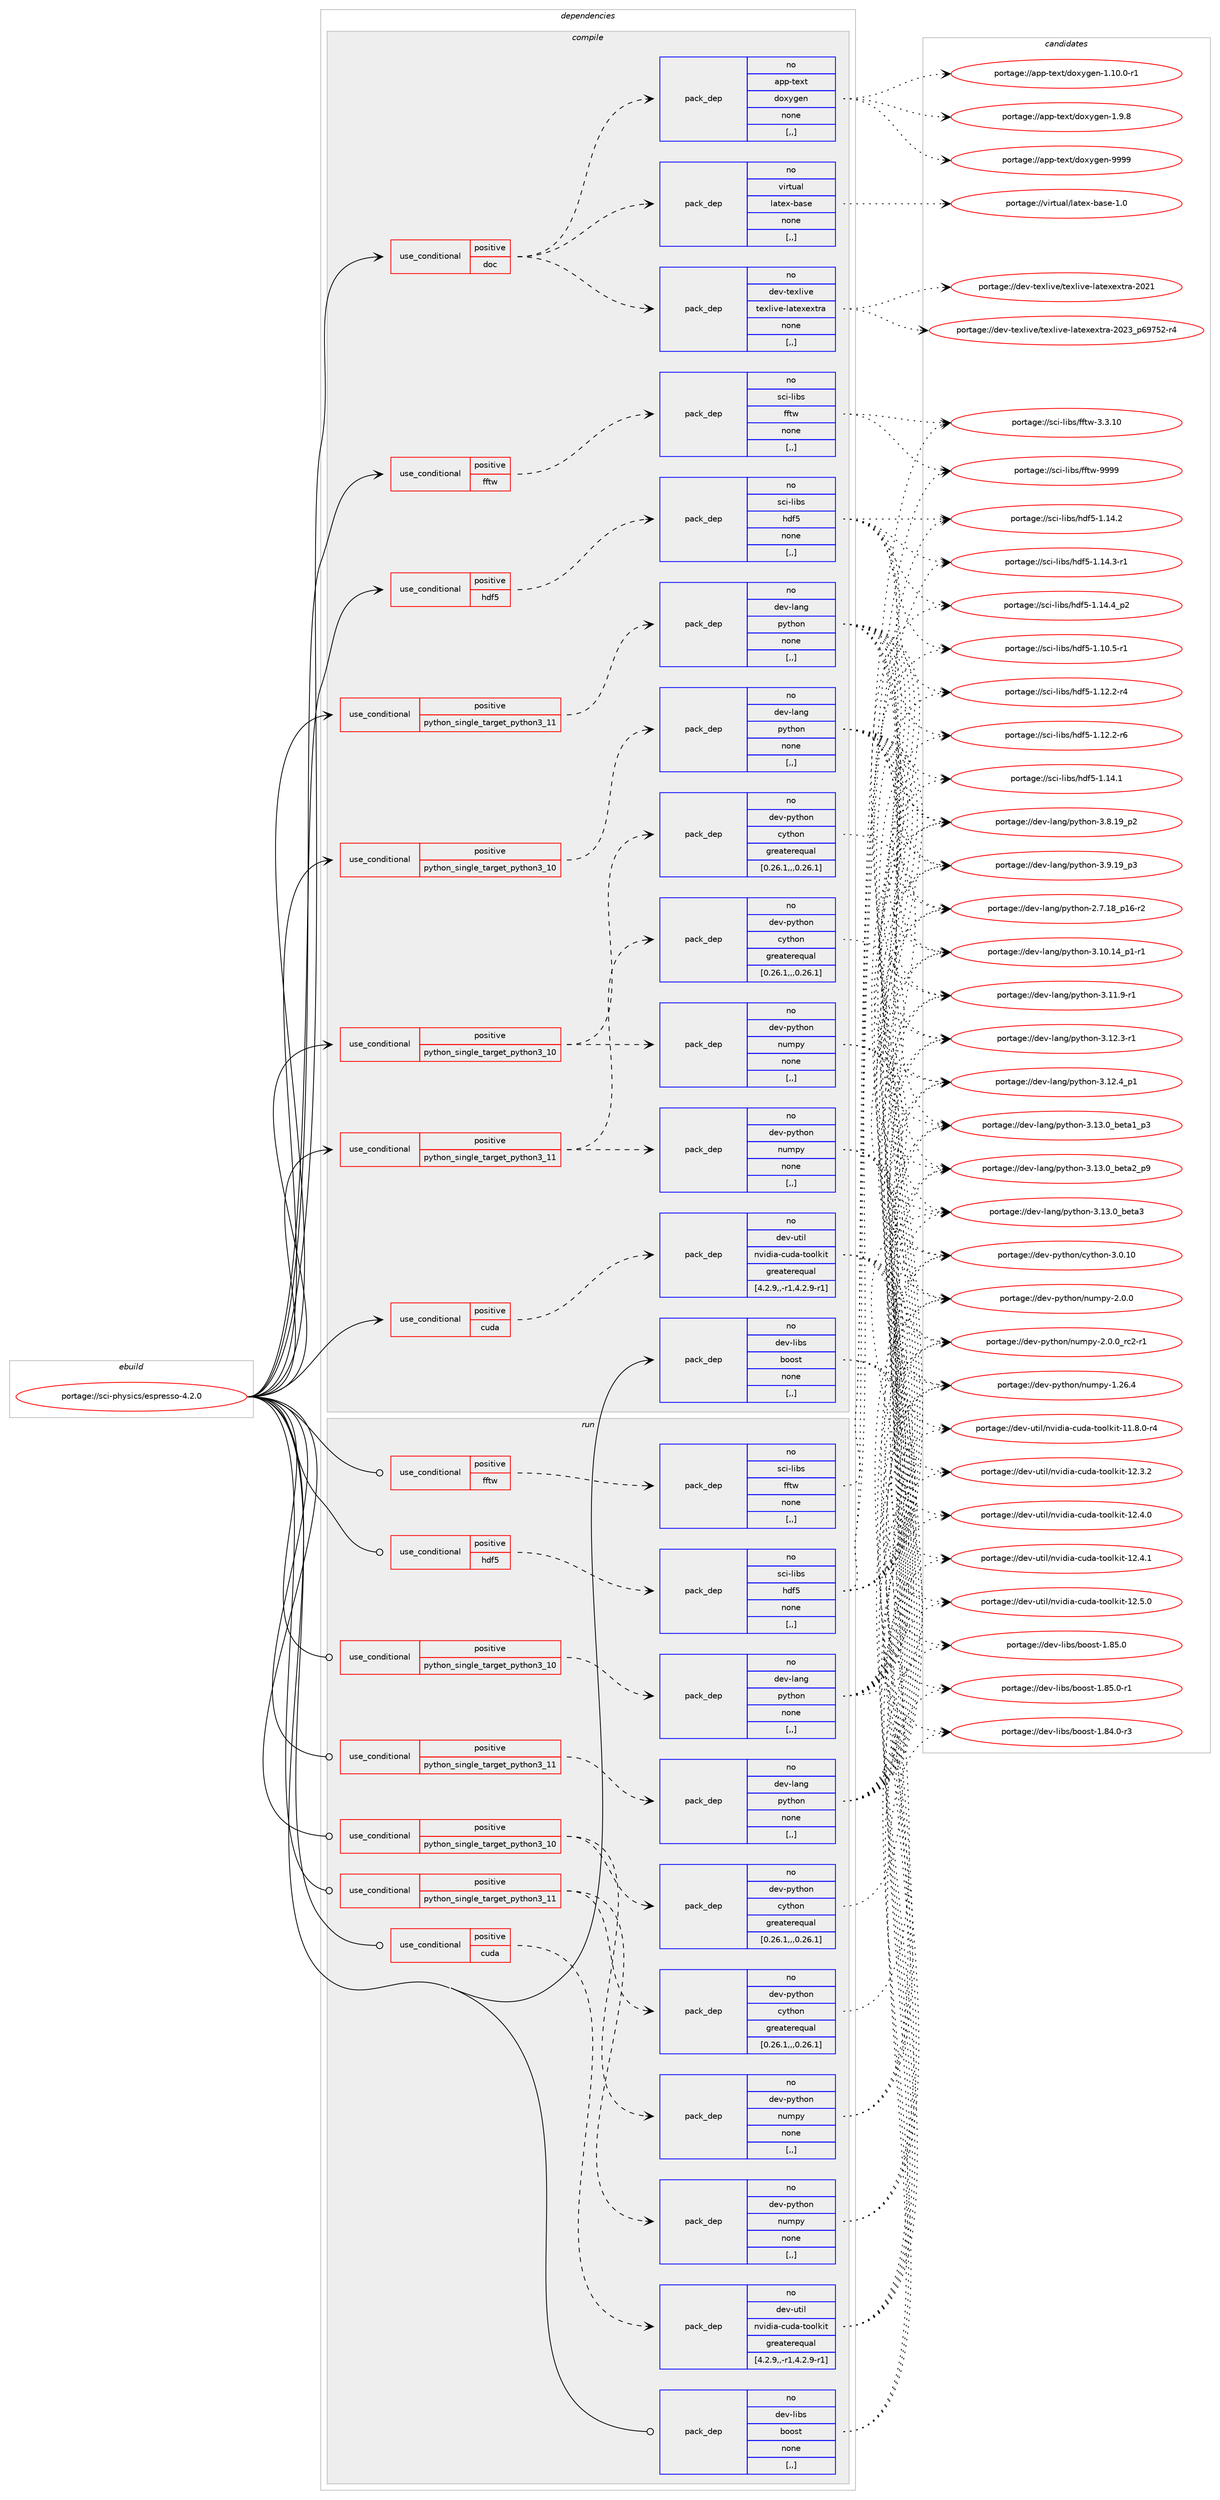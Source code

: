 digraph prolog {

# *************
# Graph options
# *************

newrank=true;
concentrate=true;
compound=true;
graph [rankdir=LR,fontname=Helvetica,fontsize=10,ranksep=1.5];#, ranksep=2.5, nodesep=0.2];
edge  [arrowhead=vee];
node  [fontname=Helvetica,fontsize=10];

# **********
# The ebuild
# **********

subgraph cluster_leftcol {
color=gray;
rank=same;
label=<<i>ebuild</i>>;
id [label="portage://sci-physics/espresso-4.2.0", color=red, width=4, href="../sci-physics/espresso-4.2.0.svg"];
}

# ****************
# The dependencies
# ****************

subgraph cluster_midcol {
color=gray;
label=<<i>dependencies</i>>;
subgraph cluster_compile {
fillcolor="#eeeeee";
style=filled;
label=<<i>compile</i>>;
subgraph cond106112 {
dependency400638 [label=<<TABLE BORDER="0" CELLBORDER="1" CELLSPACING="0" CELLPADDING="4"><TR><TD ROWSPAN="3" CELLPADDING="10">use_conditional</TD></TR><TR><TD>positive</TD></TR><TR><TD>cuda</TD></TR></TABLE>>, shape=none, color=red];
subgraph pack291692 {
dependency400639 [label=<<TABLE BORDER="0" CELLBORDER="1" CELLSPACING="0" CELLPADDING="4" WIDTH="220"><TR><TD ROWSPAN="6" CELLPADDING="30">pack_dep</TD></TR><TR><TD WIDTH="110">no</TD></TR><TR><TD>dev-util</TD></TR><TR><TD>nvidia-cuda-toolkit</TD></TR><TR><TD>greaterequal</TD></TR><TR><TD>[4.2.9,,-r1,4.2.9-r1]</TD></TR></TABLE>>, shape=none, color=blue];
}
dependency400638:e -> dependency400639:w [weight=20,style="dashed",arrowhead="vee"];
}
id:e -> dependency400638:w [weight=20,style="solid",arrowhead="vee"];
subgraph cond106113 {
dependency400640 [label=<<TABLE BORDER="0" CELLBORDER="1" CELLSPACING="0" CELLPADDING="4"><TR><TD ROWSPAN="3" CELLPADDING="10">use_conditional</TD></TR><TR><TD>positive</TD></TR><TR><TD>doc</TD></TR></TABLE>>, shape=none, color=red];
subgraph pack291693 {
dependency400641 [label=<<TABLE BORDER="0" CELLBORDER="1" CELLSPACING="0" CELLPADDING="4" WIDTH="220"><TR><TD ROWSPAN="6" CELLPADDING="30">pack_dep</TD></TR><TR><TD WIDTH="110">no</TD></TR><TR><TD>app-text</TD></TR><TR><TD>doxygen</TD></TR><TR><TD>none</TD></TR><TR><TD>[,,]</TD></TR></TABLE>>, shape=none, color=blue];
}
dependency400640:e -> dependency400641:w [weight=20,style="dashed",arrowhead="vee"];
subgraph pack291694 {
dependency400642 [label=<<TABLE BORDER="0" CELLBORDER="1" CELLSPACING="0" CELLPADDING="4" WIDTH="220"><TR><TD ROWSPAN="6" CELLPADDING="30">pack_dep</TD></TR><TR><TD WIDTH="110">no</TD></TR><TR><TD>dev-texlive</TD></TR><TR><TD>texlive-latexextra</TD></TR><TR><TD>none</TD></TR><TR><TD>[,,]</TD></TR></TABLE>>, shape=none, color=blue];
}
dependency400640:e -> dependency400642:w [weight=20,style="dashed",arrowhead="vee"];
subgraph pack291695 {
dependency400643 [label=<<TABLE BORDER="0" CELLBORDER="1" CELLSPACING="0" CELLPADDING="4" WIDTH="220"><TR><TD ROWSPAN="6" CELLPADDING="30">pack_dep</TD></TR><TR><TD WIDTH="110">no</TD></TR><TR><TD>virtual</TD></TR><TR><TD>latex-base</TD></TR><TR><TD>none</TD></TR><TR><TD>[,,]</TD></TR></TABLE>>, shape=none, color=blue];
}
dependency400640:e -> dependency400643:w [weight=20,style="dashed",arrowhead="vee"];
}
id:e -> dependency400640:w [weight=20,style="solid",arrowhead="vee"];
subgraph cond106114 {
dependency400644 [label=<<TABLE BORDER="0" CELLBORDER="1" CELLSPACING="0" CELLPADDING="4"><TR><TD ROWSPAN="3" CELLPADDING="10">use_conditional</TD></TR><TR><TD>positive</TD></TR><TR><TD>fftw</TD></TR></TABLE>>, shape=none, color=red];
subgraph pack291696 {
dependency400645 [label=<<TABLE BORDER="0" CELLBORDER="1" CELLSPACING="0" CELLPADDING="4" WIDTH="220"><TR><TD ROWSPAN="6" CELLPADDING="30">pack_dep</TD></TR><TR><TD WIDTH="110">no</TD></TR><TR><TD>sci-libs</TD></TR><TR><TD>fftw</TD></TR><TR><TD>none</TD></TR><TR><TD>[,,]</TD></TR></TABLE>>, shape=none, color=blue];
}
dependency400644:e -> dependency400645:w [weight=20,style="dashed",arrowhead="vee"];
}
id:e -> dependency400644:w [weight=20,style="solid",arrowhead="vee"];
subgraph cond106115 {
dependency400646 [label=<<TABLE BORDER="0" CELLBORDER="1" CELLSPACING="0" CELLPADDING="4"><TR><TD ROWSPAN="3" CELLPADDING="10">use_conditional</TD></TR><TR><TD>positive</TD></TR><TR><TD>hdf5</TD></TR></TABLE>>, shape=none, color=red];
subgraph pack291697 {
dependency400647 [label=<<TABLE BORDER="0" CELLBORDER="1" CELLSPACING="0" CELLPADDING="4" WIDTH="220"><TR><TD ROWSPAN="6" CELLPADDING="30">pack_dep</TD></TR><TR><TD WIDTH="110">no</TD></TR><TR><TD>sci-libs</TD></TR><TR><TD>hdf5</TD></TR><TR><TD>none</TD></TR><TR><TD>[,,]</TD></TR></TABLE>>, shape=none, color=blue];
}
dependency400646:e -> dependency400647:w [weight=20,style="dashed",arrowhead="vee"];
}
id:e -> dependency400646:w [weight=20,style="solid",arrowhead="vee"];
subgraph cond106116 {
dependency400648 [label=<<TABLE BORDER="0" CELLBORDER="1" CELLSPACING="0" CELLPADDING="4"><TR><TD ROWSPAN="3" CELLPADDING="10">use_conditional</TD></TR><TR><TD>positive</TD></TR><TR><TD>python_single_target_python3_10</TD></TR></TABLE>>, shape=none, color=red];
subgraph pack291698 {
dependency400649 [label=<<TABLE BORDER="0" CELLBORDER="1" CELLSPACING="0" CELLPADDING="4" WIDTH="220"><TR><TD ROWSPAN="6" CELLPADDING="30">pack_dep</TD></TR><TR><TD WIDTH="110">no</TD></TR><TR><TD>dev-lang</TD></TR><TR><TD>python</TD></TR><TR><TD>none</TD></TR><TR><TD>[,,]</TD></TR></TABLE>>, shape=none, color=blue];
}
dependency400648:e -> dependency400649:w [weight=20,style="dashed",arrowhead="vee"];
}
id:e -> dependency400648:w [weight=20,style="solid",arrowhead="vee"];
subgraph cond106117 {
dependency400650 [label=<<TABLE BORDER="0" CELLBORDER="1" CELLSPACING="0" CELLPADDING="4"><TR><TD ROWSPAN="3" CELLPADDING="10">use_conditional</TD></TR><TR><TD>positive</TD></TR><TR><TD>python_single_target_python3_10</TD></TR></TABLE>>, shape=none, color=red];
subgraph pack291699 {
dependency400651 [label=<<TABLE BORDER="0" CELLBORDER="1" CELLSPACING="0" CELLPADDING="4" WIDTH="220"><TR><TD ROWSPAN="6" CELLPADDING="30">pack_dep</TD></TR><TR><TD WIDTH="110">no</TD></TR><TR><TD>dev-python</TD></TR><TR><TD>cython</TD></TR><TR><TD>greaterequal</TD></TR><TR><TD>[0.26.1,,,0.26.1]</TD></TR></TABLE>>, shape=none, color=blue];
}
dependency400650:e -> dependency400651:w [weight=20,style="dashed",arrowhead="vee"];
subgraph pack291700 {
dependency400652 [label=<<TABLE BORDER="0" CELLBORDER="1" CELLSPACING="0" CELLPADDING="4" WIDTH="220"><TR><TD ROWSPAN="6" CELLPADDING="30">pack_dep</TD></TR><TR><TD WIDTH="110">no</TD></TR><TR><TD>dev-python</TD></TR><TR><TD>numpy</TD></TR><TR><TD>none</TD></TR><TR><TD>[,,]</TD></TR></TABLE>>, shape=none, color=blue];
}
dependency400650:e -> dependency400652:w [weight=20,style="dashed",arrowhead="vee"];
}
id:e -> dependency400650:w [weight=20,style="solid",arrowhead="vee"];
subgraph cond106118 {
dependency400653 [label=<<TABLE BORDER="0" CELLBORDER="1" CELLSPACING="0" CELLPADDING="4"><TR><TD ROWSPAN="3" CELLPADDING="10">use_conditional</TD></TR><TR><TD>positive</TD></TR><TR><TD>python_single_target_python3_11</TD></TR></TABLE>>, shape=none, color=red];
subgraph pack291701 {
dependency400654 [label=<<TABLE BORDER="0" CELLBORDER="1" CELLSPACING="0" CELLPADDING="4" WIDTH="220"><TR><TD ROWSPAN="6" CELLPADDING="30">pack_dep</TD></TR><TR><TD WIDTH="110">no</TD></TR><TR><TD>dev-lang</TD></TR><TR><TD>python</TD></TR><TR><TD>none</TD></TR><TR><TD>[,,]</TD></TR></TABLE>>, shape=none, color=blue];
}
dependency400653:e -> dependency400654:w [weight=20,style="dashed",arrowhead="vee"];
}
id:e -> dependency400653:w [weight=20,style="solid",arrowhead="vee"];
subgraph cond106119 {
dependency400655 [label=<<TABLE BORDER="0" CELLBORDER="1" CELLSPACING="0" CELLPADDING="4"><TR><TD ROWSPAN="3" CELLPADDING="10">use_conditional</TD></TR><TR><TD>positive</TD></TR><TR><TD>python_single_target_python3_11</TD></TR></TABLE>>, shape=none, color=red];
subgraph pack291702 {
dependency400656 [label=<<TABLE BORDER="0" CELLBORDER="1" CELLSPACING="0" CELLPADDING="4" WIDTH="220"><TR><TD ROWSPAN="6" CELLPADDING="30">pack_dep</TD></TR><TR><TD WIDTH="110">no</TD></TR><TR><TD>dev-python</TD></TR><TR><TD>cython</TD></TR><TR><TD>greaterequal</TD></TR><TR><TD>[0.26.1,,,0.26.1]</TD></TR></TABLE>>, shape=none, color=blue];
}
dependency400655:e -> dependency400656:w [weight=20,style="dashed",arrowhead="vee"];
subgraph pack291703 {
dependency400657 [label=<<TABLE BORDER="0" CELLBORDER="1" CELLSPACING="0" CELLPADDING="4" WIDTH="220"><TR><TD ROWSPAN="6" CELLPADDING="30">pack_dep</TD></TR><TR><TD WIDTH="110">no</TD></TR><TR><TD>dev-python</TD></TR><TR><TD>numpy</TD></TR><TR><TD>none</TD></TR><TR><TD>[,,]</TD></TR></TABLE>>, shape=none, color=blue];
}
dependency400655:e -> dependency400657:w [weight=20,style="dashed",arrowhead="vee"];
}
id:e -> dependency400655:w [weight=20,style="solid",arrowhead="vee"];
subgraph pack291704 {
dependency400658 [label=<<TABLE BORDER="0" CELLBORDER="1" CELLSPACING="0" CELLPADDING="4" WIDTH="220"><TR><TD ROWSPAN="6" CELLPADDING="30">pack_dep</TD></TR><TR><TD WIDTH="110">no</TD></TR><TR><TD>dev-libs</TD></TR><TR><TD>boost</TD></TR><TR><TD>none</TD></TR><TR><TD>[,,]</TD></TR></TABLE>>, shape=none, color=blue];
}
id:e -> dependency400658:w [weight=20,style="solid",arrowhead="vee"];
}
subgraph cluster_compileandrun {
fillcolor="#eeeeee";
style=filled;
label=<<i>compile and run</i>>;
}
subgraph cluster_run {
fillcolor="#eeeeee";
style=filled;
label=<<i>run</i>>;
subgraph cond106120 {
dependency400659 [label=<<TABLE BORDER="0" CELLBORDER="1" CELLSPACING="0" CELLPADDING="4"><TR><TD ROWSPAN="3" CELLPADDING="10">use_conditional</TD></TR><TR><TD>positive</TD></TR><TR><TD>cuda</TD></TR></TABLE>>, shape=none, color=red];
subgraph pack291705 {
dependency400660 [label=<<TABLE BORDER="0" CELLBORDER="1" CELLSPACING="0" CELLPADDING="4" WIDTH="220"><TR><TD ROWSPAN="6" CELLPADDING="30">pack_dep</TD></TR><TR><TD WIDTH="110">no</TD></TR><TR><TD>dev-util</TD></TR><TR><TD>nvidia-cuda-toolkit</TD></TR><TR><TD>greaterequal</TD></TR><TR><TD>[4.2.9,,-r1,4.2.9-r1]</TD></TR></TABLE>>, shape=none, color=blue];
}
dependency400659:e -> dependency400660:w [weight=20,style="dashed",arrowhead="vee"];
}
id:e -> dependency400659:w [weight=20,style="solid",arrowhead="odot"];
subgraph cond106121 {
dependency400661 [label=<<TABLE BORDER="0" CELLBORDER="1" CELLSPACING="0" CELLPADDING="4"><TR><TD ROWSPAN="3" CELLPADDING="10">use_conditional</TD></TR><TR><TD>positive</TD></TR><TR><TD>fftw</TD></TR></TABLE>>, shape=none, color=red];
subgraph pack291706 {
dependency400662 [label=<<TABLE BORDER="0" CELLBORDER="1" CELLSPACING="0" CELLPADDING="4" WIDTH="220"><TR><TD ROWSPAN="6" CELLPADDING="30">pack_dep</TD></TR><TR><TD WIDTH="110">no</TD></TR><TR><TD>sci-libs</TD></TR><TR><TD>fftw</TD></TR><TR><TD>none</TD></TR><TR><TD>[,,]</TD></TR></TABLE>>, shape=none, color=blue];
}
dependency400661:e -> dependency400662:w [weight=20,style="dashed",arrowhead="vee"];
}
id:e -> dependency400661:w [weight=20,style="solid",arrowhead="odot"];
subgraph cond106122 {
dependency400663 [label=<<TABLE BORDER="0" CELLBORDER="1" CELLSPACING="0" CELLPADDING="4"><TR><TD ROWSPAN="3" CELLPADDING="10">use_conditional</TD></TR><TR><TD>positive</TD></TR><TR><TD>hdf5</TD></TR></TABLE>>, shape=none, color=red];
subgraph pack291707 {
dependency400664 [label=<<TABLE BORDER="0" CELLBORDER="1" CELLSPACING="0" CELLPADDING="4" WIDTH="220"><TR><TD ROWSPAN="6" CELLPADDING="30">pack_dep</TD></TR><TR><TD WIDTH="110">no</TD></TR><TR><TD>sci-libs</TD></TR><TR><TD>hdf5</TD></TR><TR><TD>none</TD></TR><TR><TD>[,,]</TD></TR></TABLE>>, shape=none, color=blue];
}
dependency400663:e -> dependency400664:w [weight=20,style="dashed",arrowhead="vee"];
}
id:e -> dependency400663:w [weight=20,style="solid",arrowhead="odot"];
subgraph cond106123 {
dependency400665 [label=<<TABLE BORDER="0" CELLBORDER="1" CELLSPACING="0" CELLPADDING="4"><TR><TD ROWSPAN="3" CELLPADDING="10">use_conditional</TD></TR><TR><TD>positive</TD></TR><TR><TD>python_single_target_python3_10</TD></TR></TABLE>>, shape=none, color=red];
subgraph pack291708 {
dependency400666 [label=<<TABLE BORDER="0" CELLBORDER="1" CELLSPACING="0" CELLPADDING="4" WIDTH="220"><TR><TD ROWSPAN="6" CELLPADDING="30">pack_dep</TD></TR><TR><TD WIDTH="110">no</TD></TR><TR><TD>dev-lang</TD></TR><TR><TD>python</TD></TR><TR><TD>none</TD></TR><TR><TD>[,,]</TD></TR></TABLE>>, shape=none, color=blue];
}
dependency400665:e -> dependency400666:w [weight=20,style="dashed",arrowhead="vee"];
}
id:e -> dependency400665:w [weight=20,style="solid",arrowhead="odot"];
subgraph cond106124 {
dependency400667 [label=<<TABLE BORDER="0" CELLBORDER="1" CELLSPACING="0" CELLPADDING="4"><TR><TD ROWSPAN="3" CELLPADDING="10">use_conditional</TD></TR><TR><TD>positive</TD></TR><TR><TD>python_single_target_python3_10</TD></TR></TABLE>>, shape=none, color=red];
subgraph pack291709 {
dependency400668 [label=<<TABLE BORDER="0" CELLBORDER="1" CELLSPACING="0" CELLPADDING="4" WIDTH="220"><TR><TD ROWSPAN="6" CELLPADDING="30">pack_dep</TD></TR><TR><TD WIDTH="110">no</TD></TR><TR><TD>dev-python</TD></TR><TR><TD>cython</TD></TR><TR><TD>greaterequal</TD></TR><TR><TD>[0.26.1,,,0.26.1]</TD></TR></TABLE>>, shape=none, color=blue];
}
dependency400667:e -> dependency400668:w [weight=20,style="dashed",arrowhead="vee"];
subgraph pack291710 {
dependency400669 [label=<<TABLE BORDER="0" CELLBORDER="1" CELLSPACING="0" CELLPADDING="4" WIDTH="220"><TR><TD ROWSPAN="6" CELLPADDING="30">pack_dep</TD></TR><TR><TD WIDTH="110">no</TD></TR><TR><TD>dev-python</TD></TR><TR><TD>numpy</TD></TR><TR><TD>none</TD></TR><TR><TD>[,,]</TD></TR></TABLE>>, shape=none, color=blue];
}
dependency400667:e -> dependency400669:w [weight=20,style="dashed",arrowhead="vee"];
}
id:e -> dependency400667:w [weight=20,style="solid",arrowhead="odot"];
subgraph cond106125 {
dependency400670 [label=<<TABLE BORDER="0" CELLBORDER="1" CELLSPACING="0" CELLPADDING="4"><TR><TD ROWSPAN="3" CELLPADDING="10">use_conditional</TD></TR><TR><TD>positive</TD></TR><TR><TD>python_single_target_python3_11</TD></TR></TABLE>>, shape=none, color=red];
subgraph pack291711 {
dependency400671 [label=<<TABLE BORDER="0" CELLBORDER="1" CELLSPACING="0" CELLPADDING="4" WIDTH="220"><TR><TD ROWSPAN="6" CELLPADDING="30">pack_dep</TD></TR><TR><TD WIDTH="110">no</TD></TR><TR><TD>dev-lang</TD></TR><TR><TD>python</TD></TR><TR><TD>none</TD></TR><TR><TD>[,,]</TD></TR></TABLE>>, shape=none, color=blue];
}
dependency400670:e -> dependency400671:w [weight=20,style="dashed",arrowhead="vee"];
}
id:e -> dependency400670:w [weight=20,style="solid",arrowhead="odot"];
subgraph cond106126 {
dependency400672 [label=<<TABLE BORDER="0" CELLBORDER="1" CELLSPACING="0" CELLPADDING="4"><TR><TD ROWSPAN="3" CELLPADDING="10">use_conditional</TD></TR><TR><TD>positive</TD></TR><TR><TD>python_single_target_python3_11</TD></TR></TABLE>>, shape=none, color=red];
subgraph pack291712 {
dependency400673 [label=<<TABLE BORDER="0" CELLBORDER="1" CELLSPACING="0" CELLPADDING="4" WIDTH="220"><TR><TD ROWSPAN="6" CELLPADDING="30">pack_dep</TD></TR><TR><TD WIDTH="110">no</TD></TR><TR><TD>dev-python</TD></TR><TR><TD>cython</TD></TR><TR><TD>greaterequal</TD></TR><TR><TD>[0.26.1,,,0.26.1]</TD></TR></TABLE>>, shape=none, color=blue];
}
dependency400672:e -> dependency400673:w [weight=20,style="dashed",arrowhead="vee"];
subgraph pack291713 {
dependency400674 [label=<<TABLE BORDER="0" CELLBORDER="1" CELLSPACING="0" CELLPADDING="4" WIDTH="220"><TR><TD ROWSPAN="6" CELLPADDING="30">pack_dep</TD></TR><TR><TD WIDTH="110">no</TD></TR><TR><TD>dev-python</TD></TR><TR><TD>numpy</TD></TR><TR><TD>none</TD></TR><TR><TD>[,,]</TD></TR></TABLE>>, shape=none, color=blue];
}
dependency400672:e -> dependency400674:w [weight=20,style="dashed",arrowhead="vee"];
}
id:e -> dependency400672:w [weight=20,style="solid",arrowhead="odot"];
subgraph pack291714 {
dependency400675 [label=<<TABLE BORDER="0" CELLBORDER="1" CELLSPACING="0" CELLPADDING="4" WIDTH="220"><TR><TD ROWSPAN="6" CELLPADDING="30">pack_dep</TD></TR><TR><TD WIDTH="110">no</TD></TR><TR><TD>dev-libs</TD></TR><TR><TD>boost</TD></TR><TR><TD>none</TD></TR><TR><TD>[,,]</TD></TR></TABLE>>, shape=none, color=blue];
}
id:e -> dependency400675:w [weight=20,style="solid",arrowhead="odot"];
}
}

# **************
# The candidates
# **************

subgraph cluster_choices {
rank=same;
color=gray;
label=<<i>candidates</i>>;

subgraph choice291692 {
color=black;
nodesep=1;
choice10010111845117116105108471101181051001059745991171009745116111111108107105116454949465646484511452 [label="portage://dev-util/nvidia-cuda-toolkit-11.8.0-r4", color=red, width=4,href="../dev-util/nvidia-cuda-toolkit-11.8.0-r4.svg"];
choice1001011184511711610510847110118105100105974599117100974511611111110810710511645495046514650 [label="portage://dev-util/nvidia-cuda-toolkit-12.3.2", color=red, width=4,href="../dev-util/nvidia-cuda-toolkit-12.3.2.svg"];
choice1001011184511711610510847110118105100105974599117100974511611111110810710511645495046524648 [label="portage://dev-util/nvidia-cuda-toolkit-12.4.0", color=red, width=4,href="../dev-util/nvidia-cuda-toolkit-12.4.0.svg"];
choice1001011184511711610510847110118105100105974599117100974511611111110810710511645495046524649 [label="portage://dev-util/nvidia-cuda-toolkit-12.4.1", color=red, width=4,href="../dev-util/nvidia-cuda-toolkit-12.4.1.svg"];
choice1001011184511711610510847110118105100105974599117100974511611111110810710511645495046534648 [label="portage://dev-util/nvidia-cuda-toolkit-12.5.0", color=red, width=4,href="../dev-util/nvidia-cuda-toolkit-12.5.0.svg"];
dependency400639:e -> choice10010111845117116105108471101181051001059745991171009745116111111108107105116454949465646484511452:w [style=dotted,weight="100"];
dependency400639:e -> choice1001011184511711610510847110118105100105974599117100974511611111110810710511645495046514650:w [style=dotted,weight="100"];
dependency400639:e -> choice1001011184511711610510847110118105100105974599117100974511611111110810710511645495046524648:w [style=dotted,weight="100"];
dependency400639:e -> choice1001011184511711610510847110118105100105974599117100974511611111110810710511645495046524649:w [style=dotted,weight="100"];
dependency400639:e -> choice1001011184511711610510847110118105100105974599117100974511611111110810710511645495046534648:w [style=dotted,weight="100"];
}
subgraph choice291693 {
color=black;
nodesep=1;
choice971121124511610112011647100111120121103101110454946494846484511449 [label="portage://app-text/doxygen-1.10.0-r1", color=red, width=4,href="../app-text/doxygen-1.10.0-r1.svg"];
choice971121124511610112011647100111120121103101110454946574656 [label="portage://app-text/doxygen-1.9.8", color=red, width=4,href="../app-text/doxygen-1.9.8.svg"];
choice9711211245116101120116471001111201211031011104557575757 [label="portage://app-text/doxygen-9999", color=red, width=4,href="../app-text/doxygen-9999.svg"];
dependency400641:e -> choice971121124511610112011647100111120121103101110454946494846484511449:w [style=dotted,weight="100"];
dependency400641:e -> choice971121124511610112011647100111120121103101110454946574656:w [style=dotted,weight="100"];
dependency400641:e -> choice9711211245116101120116471001111201211031011104557575757:w [style=dotted,weight="100"];
}
subgraph choice291694 {
color=black;
nodesep=1;
choice10010111845116101120108105118101471161011201081051181014510897116101120101120116114974550485049 [label="portage://dev-texlive/texlive-latexextra-2021", color=red, width=4,href="../dev-texlive/texlive-latexextra-2021.svg"];
choice100101118451161011201081051181014711610112010810511810145108971161011201011201161149745504850519511254575553504511452 [label="portage://dev-texlive/texlive-latexextra-2023_p69752-r4", color=red, width=4,href="../dev-texlive/texlive-latexextra-2023_p69752-r4.svg"];
dependency400642:e -> choice10010111845116101120108105118101471161011201081051181014510897116101120101120116114974550485049:w [style=dotted,weight="100"];
dependency400642:e -> choice100101118451161011201081051181014711610112010810511810145108971161011201011201161149745504850519511254575553504511452:w [style=dotted,weight="100"];
}
subgraph choice291695 {
color=black;
nodesep=1;
choice11810511411611797108471089711610112045989711510145494648 [label="portage://virtual/latex-base-1.0", color=red, width=4,href="../virtual/latex-base-1.0.svg"];
dependency400643:e -> choice11810511411611797108471089711610112045989711510145494648:w [style=dotted,weight="100"];
}
subgraph choice291696 {
color=black;
nodesep=1;
choice1159910545108105981154710210211611945514651464948 [label="portage://sci-libs/fftw-3.3.10", color=red, width=4,href="../sci-libs/fftw-3.3.10.svg"];
choice115991054510810598115471021021161194557575757 [label="portage://sci-libs/fftw-9999", color=red, width=4,href="../sci-libs/fftw-9999.svg"];
dependency400645:e -> choice1159910545108105981154710210211611945514651464948:w [style=dotted,weight="100"];
dependency400645:e -> choice115991054510810598115471021021161194557575757:w [style=dotted,weight="100"];
}
subgraph choice291697 {
color=black;
nodesep=1;
choice1159910545108105981154710410010253454946494846534511449 [label="portage://sci-libs/hdf5-1.10.5-r1", color=red, width=4,href="../sci-libs/hdf5-1.10.5-r1.svg"];
choice1159910545108105981154710410010253454946495046504511452 [label="portage://sci-libs/hdf5-1.12.2-r4", color=red, width=4,href="../sci-libs/hdf5-1.12.2-r4.svg"];
choice1159910545108105981154710410010253454946495046504511454 [label="portage://sci-libs/hdf5-1.12.2-r6", color=red, width=4,href="../sci-libs/hdf5-1.12.2-r6.svg"];
choice115991054510810598115471041001025345494649524649 [label="portage://sci-libs/hdf5-1.14.1", color=red, width=4,href="../sci-libs/hdf5-1.14.1.svg"];
choice115991054510810598115471041001025345494649524650 [label="portage://sci-libs/hdf5-1.14.2", color=red, width=4,href="../sci-libs/hdf5-1.14.2.svg"];
choice1159910545108105981154710410010253454946495246514511449 [label="portage://sci-libs/hdf5-1.14.3-r1", color=red, width=4,href="../sci-libs/hdf5-1.14.3-r1.svg"];
choice1159910545108105981154710410010253454946495246529511250 [label="portage://sci-libs/hdf5-1.14.4_p2", color=red, width=4,href="../sci-libs/hdf5-1.14.4_p2.svg"];
dependency400647:e -> choice1159910545108105981154710410010253454946494846534511449:w [style=dotted,weight="100"];
dependency400647:e -> choice1159910545108105981154710410010253454946495046504511452:w [style=dotted,weight="100"];
dependency400647:e -> choice1159910545108105981154710410010253454946495046504511454:w [style=dotted,weight="100"];
dependency400647:e -> choice115991054510810598115471041001025345494649524649:w [style=dotted,weight="100"];
dependency400647:e -> choice115991054510810598115471041001025345494649524650:w [style=dotted,weight="100"];
dependency400647:e -> choice1159910545108105981154710410010253454946495246514511449:w [style=dotted,weight="100"];
dependency400647:e -> choice1159910545108105981154710410010253454946495246529511250:w [style=dotted,weight="100"];
}
subgraph choice291698 {
color=black;
nodesep=1;
choice100101118451089711010347112121116104111110455046554649569511249544511450 [label="portage://dev-lang/python-2.7.18_p16-r2", color=red, width=4,href="../dev-lang/python-2.7.18_p16-r2.svg"];
choice100101118451089711010347112121116104111110455146494846495295112494511449 [label="portage://dev-lang/python-3.10.14_p1-r1", color=red, width=4,href="../dev-lang/python-3.10.14_p1-r1.svg"];
choice100101118451089711010347112121116104111110455146494946574511449 [label="portage://dev-lang/python-3.11.9-r1", color=red, width=4,href="../dev-lang/python-3.11.9-r1.svg"];
choice100101118451089711010347112121116104111110455146495046514511449 [label="portage://dev-lang/python-3.12.3-r1", color=red, width=4,href="../dev-lang/python-3.12.3-r1.svg"];
choice100101118451089711010347112121116104111110455146495046529511249 [label="portage://dev-lang/python-3.12.4_p1", color=red, width=4,href="../dev-lang/python-3.12.4_p1.svg"];
choice10010111845108971101034711212111610411111045514649514648959810111697499511251 [label="portage://dev-lang/python-3.13.0_beta1_p3", color=red, width=4,href="../dev-lang/python-3.13.0_beta1_p3.svg"];
choice10010111845108971101034711212111610411111045514649514648959810111697509511257 [label="portage://dev-lang/python-3.13.0_beta2_p9", color=red, width=4,href="../dev-lang/python-3.13.0_beta2_p9.svg"];
choice1001011184510897110103471121211161041111104551464951464895981011169751 [label="portage://dev-lang/python-3.13.0_beta3", color=red, width=4,href="../dev-lang/python-3.13.0_beta3.svg"];
choice100101118451089711010347112121116104111110455146564649579511250 [label="portage://dev-lang/python-3.8.19_p2", color=red, width=4,href="../dev-lang/python-3.8.19_p2.svg"];
choice100101118451089711010347112121116104111110455146574649579511251 [label="portage://dev-lang/python-3.9.19_p3", color=red, width=4,href="../dev-lang/python-3.9.19_p3.svg"];
dependency400649:e -> choice100101118451089711010347112121116104111110455046554649569511249544511450:w [style=dotted,weight="100"];
dependency400649:e -> choice100101118451089711010347112121116104111110455146494846495295112494511449:w [style=dotted,weight="100"];
dependency400649:e -> choice100101118451089711010347112121116104111110455146494946574511449:w [style=dotted,weight="100"];
dependency400649:e -> choice100101118451089711010347112121116104111110455146495046514511449:w [style=dotted,weight="100"];
dependency400649:e -> choice100101118451089711010347112121116104111110455146495046529511249:w [style=dotted,weight="100"];
dependency400649:e -> choice10010111845108971101034711212111610411111045514649514648959810111697499511251:w [style=dotted,weight="100"];
dependency400649:e -> choice10010111845108971101034711212111610411111045514649514648959810111697509511257:w [style=dotted,weight="100"];
dependency400649:e -> choice1001011184510897110103471121211161041111104551464951464895981011169751:w [style=dotted,weight="100"];
dependency400649:e -> choice100101118451089711010347112121116104111110455146564649579511250:w [style=dotted,weight="100"];
dependency400649:e -> choice100101118451089711010347112121116104111110455146574649579511251:w [style=dotted,weight="100"];
}
subgraph choice291699 {
color=black;
nodesep=1;
choice10010111845112121116104111110479912111610411111045514648464948 [label="portage://dev-python/cython-3.0.10", color=red, width=4,href="../dev-python/cython-3.0.10.svg"];
dependency400651:e -> choice10010111845112121116104111110479912111610411111045514648464948:w [style=dotted,weight="100"];
}
subgraph choice291700 {
color=black;
nodesep=1;
choice100101118451121211161041111104711011710911212145494650544652 [label="portage://dev-python/numpy-1.26.4", color=red, width=4,href="../dev-python/numpy-1.26.4.svg"];
choice1001011184511212111610411111047110117109112121455046484648 [label="portage://dev-python/numpy-2.0.0", color=red, width=4,href="../dev-python/numpy-2.0.0.svg"];
choice10010111845112121116104111110471101171091121214550464846489511499504511449 [label="portage://dev-python/numpy-2.0.0_rc2-r1", color=red, width=4,href="../dev-python/numpy-2.0.0_rc2-r1.svg"];
dependency400652:e -> choice100101118451121211161041111104711011710911212145494650544652:w [style=dotted,weight="100"];
dependency400652:e -> choice1001011184511212111610411111047110117109112121455046484648:w [style=dotted,weight="100"];
dependency400652:e -> choice10010111845112121116104111110471101171091121214550464846489511499504511449:w [style=dotted,weight="100"];
}
subgraph choice291701 {
color=black;
nodesep=1;
choice100101118451089711010347112121116104111110455046554649569511249544511450 [label="portage://dev-lang/python-2.7.18_p16-r2", color=red, width=4,href="../dev-lang/python-2.7.18_p16-r2.svg"];
choice100101118451089711010347112121116104111110455146494846495295112494511449 [label="portage://dev-lang/python-3.10.14_p1-r1", color=red, width=4,href="../dev-lang/python-3.10.14_p1-r1.svg"];
choice100101118451089711010347112121116104111110455146494946574511449 [label="portage://dev-lang/python-3.11.9-r1", color=red, width=4,href="../dev-lang/python-3.11.9-r1.svg"];
choice100101118451089711010347112121116104111110455146495046514511449 [label="portage://dev-lang/python-3.12.3-r1", color=red, width=4,href="../dev-lang/python-3.12.3-r1.svg"];
choice100101118451089711010347112121116104111110455146495046529511249 [label="portage://dev-lang/python-3.12.4_p1", color=red, width=4,href="../dev-lang/python-3.12.4_p1.svg"];
choice10010111845108971101034711212111610411111045514649514648959810111697499511251 [label="portage://dev-lang/python-3.13.0_beta1_p3", color=red, width=4,href="../dev-lang/python-3.13.0_beta1_p3.svg"];
choice10010111845108971101034711212111610411111045514649514648959810111697509511257 [label="portage://dev-lang/python-3.13.0_beta2_p9", color=red, width=4,href="../dev-lang/python-3.13.0_beta2_p9.svg"];
choice1001011184510897110103471121211161041111104551464951464895981011169751 [label="portage://dev-lang/python-3.13.0_beta3", color=red, width=4,href="../dev-lang/python-3.13.0_beta3.svg"];
choice100101118451089711010347112121116104111110455146564649579511250 [label="portage://dev-lang/python-3.8.19_p2", color=red, width=4,href="../dev-lang/python-3.8.19_p2.svg"];
choice100101118451089711010347112121116104111110455146574649579511251 [label="portage://dev-lang/python-3.9.19_p3", color=red, width=4,href="../dev-lang/python-3.9.19_p3.svg"];
dependency400654:e -> choice100101118451089711010347112121116104111110455046554649569511249544511450:w [style=dotted,weight="100"];
dependency400654:e -> choice100101118451089711010347112121116104111110455146494846495295112494511449:w [style=dotted,weight="100"];
dependency400654:e -> choice100101118451089711010347112121116104111110455146494946574511449:w [style=dotted,weight="100"];
dependency400654:e -> choice100101118451089711010347112121116104111110455146495046514511449:w [style=dotted,weight="100"];
dependency400654:e -> choice100101118451089711010347112121116104111110455146495046529511249:w [style=dotted,weight="100"];
dependency400654:e -> choice10010111845108971101034711212111610411111045514649514648959810111697499511251:w [style=dotted,weight="100"];
dependency400654:e -> choice10010111845108971101034711212111610411111045514649514648959810111697509511257:w [style=dotted,weight="100"];
dependency400654:e -> choice1001011184510897110103471121211161041111104551464951464895981011169751:w [style=dotted,weight="100"];
dependency400654:e -> choice100101118451089711010347112121116104111110455146564649579511250:w [style=dotted,weight="100"];
dependency400654:e -> choice100101118451089711010347112121116104111110455146574649579511251:w [style=dotted,weight="100"];
}
subgraph choice291702 {
color=black;
nodesep=1;
choice10010111845112121116104111110479912111610411111045514648464948 [label="portage://dev-python/cython-3.0.10", color=red, width=4,href="../dev-python/cython-3.0.10.svg"];
dependency400656:e -> choice10010111845112121116104111110479912111610411111045514648464948:w [style=dotted,weight="100"];
}
subgraph choice291703 {
color=black;
nodesep=1;
choice100101118451121211161041111104711011710911212145494650544652 [label="portage://dev-python/numpy-1.26.4", color=red, width=4,href="../dev-python/numpy-1.26.4.svg"];
choice1001011184511212111610411111047110117109112121455046484648 [label="portage://dev-python/numpy-2.0.0", color=red, width=4,href="../dev-python/numpy-2.0.0.svg"];
choice10010111845112121116104111110471101171091121214550464846489511499504511449 [label="portage://dev-python/numpy-2.0.0_rc2-r1", color=red, width=4,href="../dev-python/numpy-2.0.0_rc2-r1.svg"];
dependency400657:e -> choice100101118451121211161041111104711011710911212145494650544652:w [style=dotted,weight="100"];
dependency400657:e -> choice1001011184511212111610411111047110117109112121455046484648:w [style=dotted,weight="100"];
dependency400657:e -> choice10010111845112121116104111110471101171091121214550464846489511499504511449:w [style=dotted,weight="100"];
}
subgraph choice291704 {
color=black;
nodesep=1;
choice10010111845108105981154798111111115116454946565246484511451 [label="portage://dev-libs/boost-1.84.0-r3", color=red, width=4,href="../dev-libs/boost-1.84.0-r3.svg"];
choice1001011184510810598115479811111111511645494656534648 [label="portage://dev-libs/boost-1.85.0", color=red, width=4,href="../dev-libs/boost-1.85.0.svg"];
choice10010111845108105981154798111111115116454946565346484511449 [label="portage://dev-libs/boost-1.85.0-r1", color=red, width=4,href="../dev-libs/boost-1.85.0-r1.svg"];
dependency400658:e -> choice10010111845108105981154798111111115116454946565246484511451:w [style=dotted,weight="100"];
dependency400658:e -> choice1001011184510810598115479811111111511645494656534648:w [style=dotted,weight="100"];
dependency400658:e -> choice10010111845108105981154798111111115116454946565346484511449:w [style=dotted,weight="100"];
}
subgraph choice291705 {
color=black;
nodesep=1;
choice10010111845117116105108471101181051001059745991171009745116111111108107105116454949465646484511452 [label="portage://dev-util/nvidia-cuda-toolkit-11.8.0-r4", color=red, width=4,href="../dev-util/nvidia-cuda-toolkit-11.8.0-r4.svg"];
choice1001011184511711610510847110118105100105974599117100974511611111110810710511645495046514650 [label="portage://dev-util/nvidia-cuda-toolkit-12.3.2", color=red, width=4,href="../dev-util/nvidia-cuda-toolkit-12.3.2.svg"];
choice1001011184511711610510847110118105100105974599117100974511611111110810710511645495046524648 [label="portage://dev-util/nvidia-cuda-toolkit-12.4.0", color=red, width=4,href="../dev-util/nvidia-cuda-toolkit-12.4.0.svg"];
choice1001011184511711610510847110118105100105974599117100974511611111110810710511645495046524649 [label="portage://dev-util/nvidia-cuda-toolkit-12.4.1", color=red, width=4,href="../dev-util/nvidia-cuda-toolkit-12.4.1.svg"];
choice1001011184511711610510847110118105100105974599117100974511611111110810710511645495046534648 [label="portage://dev-util/nvidia-cuda-toolkit-12.5.0", color=red, width=4,href="../dev-util/nvidia-cuda-toolkit-12.5.0.svg"];
dependency400660:e -> choice10010111845117116105108471101181051001059745991171009745116111111108107105116454949465646484511452:w [style=dotted,weight="100"];
dependency400660:e -> choice1001011184511711610510847110118105100105974599117100974511611111110810710511645495046514650:w [style=dotted,weight="100"];
dependency400660:e -> choice1001011184511711610510847110118105100105974599117100974511611111110810710511645495046524648:w [style=dotted,weight="100"];
dependency400660:e -> choice1001011184511711610510847110118105100105974599117100974511611111110810710511645495046524649:w [style=dotted,weight="100"];
dependency400660:e -> choice1001011184511711610510847110118105100105974599117100974511611111110810710511645495046534648:w [style=dotted,weight="100"];
}
subgraph choice291706 {
color=black;
nodesep=1;
choice1159910545108105981154710210211611945514651464948 [label="portage://sci-libs/fftw-3.3.10", color=red, width=4,href="../sci-libs/fftw-3.3.10.svg"];
choice115991054510810598115471021021161194557575757 [label="portage://sci-libs/fftw-9999", color=red, width=4,href="../sci-libs/fftw-9999.svg"];
dependency400662:e -> choice1159910545108105981154710210211611945514651464948:w [style=dotted,weight="100"];
dependency400662:e -> choice115991054510810598115471021021161194557575757:w [style=dotted,weight="100"];
}
subgraph choice291707 {
color=black;
nodesep=1;
choice1159910545108105981154710410010253454946494846534511449 [label="portage://sci-libs/hdf5-1.10.5-r1", color=red, width=4,href="../sci-libs/hdf5-1.10.5-r1.svg"];
choice1159910545108105981154710410010253454946495046504511452 [label="portage://sci-libs/hdf5-1.12.2-r4", color=red, width=4,href="../sci-libs/hdf5-1.12.2-r4.svg"];
choice1159910545108105981154710410010253454946495046504511454 [label="portage://sci-libs/hdf5-1.12.2-r6", color=red, width=4,href="../sci-libs/hdf5-1.12.2-r6.svg"];
choice115991054510810598115471041001025345494649524649 [label="portage://sci-libs/hdf5-1.14.1", color=red, width=4,href="../sci-libs/hdf5-1.14.1.svg"];
choice115991054510810598115471041001025345494649524650 [label="portage://sci-libs/hdf5-1.14.2", color=red, width=4,href="../sci-libs/hdf5-1.14.2.svg"];
choice1159910545108105981154710410010253454946495246514511449 [label="portage://sci-libs/hdf5-1.14.3-r1", color=red, width=4,href="../sci-libs/hdf5-1.14.3-r1.svg"];
choice1159910545108105981154710410010253454946495246529511250 [label="portage://sci-libs/hdf5-1.14.4_p2", color=red, width=4,href="../sci-libs/hdf5-1.14.4_p2.svg"];
dependency400664:e -> choice1159910545108105981154710410010253454946494846534511449:w [style=dotted,weight="100"];
dependency400664:e -> choice1159910545108105981154710410010253454946495046504511452:w [style=dotted,weight="100"];
dependency400664:e -> choice1159910545108105981154710410010253454946495046504511454:w [style=dotted,weight="100"];
dependency400664:e -> choice115991054510810598115471041001025345494649524649:w [style=dotted,weight="100"];
dependency400664:e -> choice115991054510810598115471041001025345494649524650:w [style=dotted,weight="100"];
dependency400664:e -> choice1159910545108105981154710410010253454946495246514511449:w [style=dotted,weight="100"];
dependency400664:e -> choice1159910545108105981154710410010253454946495246529511250:w [style=dotted,weight="100"];
}
subgraph choice291708 {
color=black;
nodesep=1;
choice100101118451089711010347112121116104111110455046554649569511249544511450 [label="portage://dev-lang/python-2.7.18_p16-r2", color=red, width=4,href="../dev-lang/python-2.7.18_p16-r2.svg"];
choice100101118451089711010347112121116104111110455146494846495295112494511449 [label="portage://dev-lang/python-3.10.14_p1-r1", color=red, width=4,href="../dev-lang/python-3.10.14_p1-r1.svg"];
choice100101118451089711010347112121116104111110455146494946574511449 [label="portage://dev-lang/python-3.11.9-r1", color=red, width=4,href="../dev-lang/python-3.11.9-r1.svg"];
choice100101118451089711010347112121116104111110455146495046514511449 [label="portage://dev-lang/python-3.12.3-r1", color=red, width=4,href="../dev-lang/python-3.12.3-r1.svg"];
choice100101118451089711010347112121116104111110455146495046529511249 [label="portage://dev-lang/python-3.12.4_p1", color=red, width=4,href="../dev-lang/python-3.12.4_p1.svg"];
choice10010111845108971101034711212111610411111045514649514648959810111697499511251 [label="portage://dev-lang/python-3.13.0_beta1_p3", color=red, width=4,href="../dev-lang/python-3.13.0_beta1_p3.svg"];
choice10010111845108971101034711212111610411111045514649514648959810111697509511257 [label="portage://dev-lang/python-3.13.0_beta2_p9", color=red, width=4,href="../dev-lang/python-3.13.0_beta2_p9.svg"];
choice1001011184510897110103471121211161041111104551464951464895981011169751 [label="portage://dev-lang/python-3.13.0_beta3", color=red, width=4,href="../dev-lang/python-3.13.0_beta3.svg"];
choice100101118451089711010347112121116104111110455146564649579511250 [label="portage://dev-lang/python-3.8.19_p2", color=red, width=4,href="../dev-lang/python-3.8.19_p2.svg"];
choice100101118451089711010347112121116104111110455146574649579511251 [label="portage://dev-lang/python-3.9.19_p3", color=red, width=4,href="../dev-lang/python-3.9.19_p3.svg"];
dependency400666:e -> choice100101118451089711010347112121116104111110455046554649569511249544511450:w [style=dotted,weight="100"];
dependency400666:e -> choice100101118451089711010347112121116104111110455146494846495295112494511449:w [style=dotted,weight="100"];
dependency400666:e -> choice100101118451089711010347112121116104111110455146494946574511449:w [style=dotted,weight="100"];
dependency400666:e -> choice100101118451089711010347112121116104111110455146495046514511449:w [style=dotted,weight="100"];
dependency400666:e -> choice100101118451089711010347112121116104111110455146495046529511249:w [style=dotted,weight="100"];
dependency400666:e -> choice10010111845108971101034711212111610411111045514649514648959810111697499511251:w [style=dotted,weight="100"];
dependency400666:e -> choice10010111845108971101034711212111610411111045514649514648959810111697509511257:w [style=dotted,weight="100"];
dependency400666:e -> choice1001011184510897110103471121211161041111104551464951464895981011169751:w [style=dotted,weight="100"];
dependency400666:e -> choice100101118451089711010347112121116104111110455146564649579511250:w [style=dotted,weight="100"];
dependency400666:e -> choice100101118451089711010347112121116104111110455146574649579511251:w [style=dotted,weight="100"];
}
subgraph choice291709 {
color=black;
nodesep=1;
choice10010111845112121116104111110479912111610411111045514648464948 [label="portage://dev-python/cython-3.0.10", color=red, width=4,href="../dev-python/cython-3.0.10.svg"];
dependency400668:e -> choice10010111845112121116104111110479912111610411111045514648464948:w [style=dotted,weight="100"];
}
subgraph choice291710 {
color=black;
nodesep=1;
choice100101118451121211161041111104711011710911212145494650544652 [label="portage://dev-python/numpy-1.26.4", color=red, width=4,href="../dev-python/numpy-1.26.4.svg"];
choice1001011184511212111610411111047110117109112121455046484648 [label="portage://dev-python/numpy-2.0.0", color=red, width=4,href="../dev-python/numpy-2.0.0.svg"];
choice10010111845112121116104111110471101171091121214550464846489511499504511449 [label="portage://dev-python/numpy-2.0.0_rc2-r1", color=red, width=4,href="../dev-python/numpy-2.0.0_rc2-r1.svg"];
dependency400669:e -> choice100101118451121211161041111104711011710911212145494650544652:w [style=dotted,weight="100"];
dependency400669:e -> choice1001011184511212111610411111047110117109112121455046484648:w [style=dotted,weight="100"];
dependency400669:e -> choice10010111845112121116104111110471101171091121214550464846489511499504511449:w [style=dotted,weight="100"];
}
subgraph choice291711 {
color=black;
nodesep=1;
choice100101118451089711010347112121116104111110455046554649569511249544511450 [label="portage://dev-lang/python-2.7.18_p16-r2", color=red, width=4,href="../dev-lang/python-2.7.18_p16-r2.svg"];
choice100101118451089711010347112121116104111110455146494846495295112494511449 [label="portage://dev-lang/python-3.10.14_p1-r1", color=red, width=4,href="../dev-lang/python-3.10.14_p1-r1.svg"];
choice100101118451089711010347112121116104111110455146494946574511449 [label="portage://dev-lang/python-3.11.9-r1", color=red, width=4,href="../dev-lang/python-3.11.9-r1.svg"];
choice100101118451089711010347112121116104111110455146495046514511449 [label="portage://dev-lang/python-3.12.3-r1", color=red, width=4,href="../dev-lang/python-3.12.3-r1.svg"];
choice100101118451089711010347112121116104111110455146495046529511249 [label="portage://dev-lang/python-3.12.4_p1", color=red, width=4,href="../dev-lang/python-3.12.4_p1.svg"];
choice10010111845108971101034711212111610411111045514649514648959810111697499511251 [label="portage://dev-lang/python-3.13.0_beta1_p3", color=red, width=4,href="../dev-lang/python-3.13.0_beta1_p3.svg"];
choice10010111845108971101034711212111610411111045514649514648959810111697509511257 [label="portage://dev-lang/python-3.13.0_beta2_p9", color=red, width=4,href="../dev-lang/python-3.13.0_beta2_p9.svg"];
choice1001011184510897110103471121211161041111104551464951464895981011169751 [label="portage://dev-lang/python-3.13.0_beta3", color=red, width=4,href="../dev-lang/python-3.13.0_beta3.svg"];
choice100101118451089711010347112121116104111110455146564649579511250 [label="portage://dev-lang/python-3.8.19_p2", color=red, width=4,href="../dev-lang/python-3.8.19_p2.svg"];
choice100101118451089711010347112121116104111110455146574649579511251 [label="portage://dev-lang/python-3.9.19_p3", color=red, width=4,href="../dev-lang/python-3.9.19_p3.svg"];
dependency400671:e -> choice100101118451089711010347112121116104111110455046554649569511249544511450:w [style=dotted,weight="100"];
dependency400671:e -> choice100101118451089711010347112121116104111110455146494846495295112494511449:w [style=dotted,weight="100"];
dependency400671:e -> choice100101118451089711010347112121116104111110455146494946574511449:w [style=dotted,weight="100"];
dependency400671:e -> choice100101118451089711010347112121116104111110455146495046514511449:w [style=dotted,weight="100"];
dependency400671:e -> choice100101118451089711010347112121116104111110455146495046529511249:w [style=dotted,weight="100"];
dependency400671:e -> choice10010111845108971101034711212111610411111045514649514648959810111697499511251:w [style=dotted,weight="100"];
dependency400671:e -> choice10010111845108971101034711212111610411111045514649514648959810111697509511257:w [style=dotted,weight="100"];
dependency400671:e -> choice1001011184510897110103471121211161041111104551464951464895981011169751:w [style=dotted,weight="100"];
dependency400671:e -> choice100101118451089711010347112121116104111110455146564649579511250:w [style=dotted,weight="100"];
dependency400671:e -> choice100101118451089711010347112121116104111110455146574649579511251:w [style=dotted,weight="100"];
}
subgraph choice291712 {
color=black;
nodesep=1;
choice10010111845112121116104111110479912111610411111045514648464948 [label="portage://dev-python/cython-3.0.10", color=red, width=4,href="../dev-python/cython-3.0.10.svg"];
dependency400673:e -> choice10010111845112121116104111110479912111610411111045514648464948:w [style=dotted,weight="100"];
}
subgraph choice291713 {
color=black;
nodesep=1;
choice100101118451121211161041111104711011710911212145494650544652 [label="portage://dev-python/numpy-1.26.4", color=red, width=4,href="../dev-python/numpy-1.26.4.svg"];
choice1001011184511212111610411111047110117109112121455046484648 [label="portage://dev-python/numpy-2.0.0", color=red, width=4,href="../dev-python/numpy-2.0.0.svg"];
choice10010111845112121116104111110471101171091121214550464846489511499504511449 [label="portage://dev-python/numpy-2.0.0_rc2-r1", color=red, width=4,href="../dev-python/numpy-2.0.0_rc2-r1.svg"];
dependency400674:e -> choice100101118451121211161041111104711011710911212145494650544652:w [style=dotted,weight="100"];
dependency400674:e -> choice1001011184511212111610411111047110117109112121455046484648:w [style=dotted,weight="100"];
dependency400674:e -> choice10010111845112121116104111110471101171091121214550464846489511499504511449:w [style=dotted,weight="100"];
}
subgraph choice291714 {
color=black;
nodesep=1;
choice10010111845108105981154798111111115116454946565246484511451 [label="portage://dev-libs/boost-1.84.0-r3", color=red, width=4,href="../dev-libs/boost-1.84.0-r3.svg"];
choice1001011184510810598115479811111111511645494656534648 [label="portage://dev-libs/boost-1.85.0", color=red, width=4,href="../dev-libs/boost-1.85.0.svg"];
choice10010111845108105981154798111111115116454946565346484511449 [label="portage://dev-libs/boost-1.85.0-r1", color=red, width=4,href="../dev-libs/boost-1.85.0-r1.svg"];
dependency400675:e -> choice10010111845108105981154798111111115116454946565246484511451:w [style=dotted,weight="100"];
dependency400675:e -> choice1001011184510810598115479811111111511645494656534648:w [style=dotted,weight="100"];
dependency400675:e -> choice10010111845108105981154798111111115116454946565346484511449:w [style=dotted,weight="100"];
}
}

}
